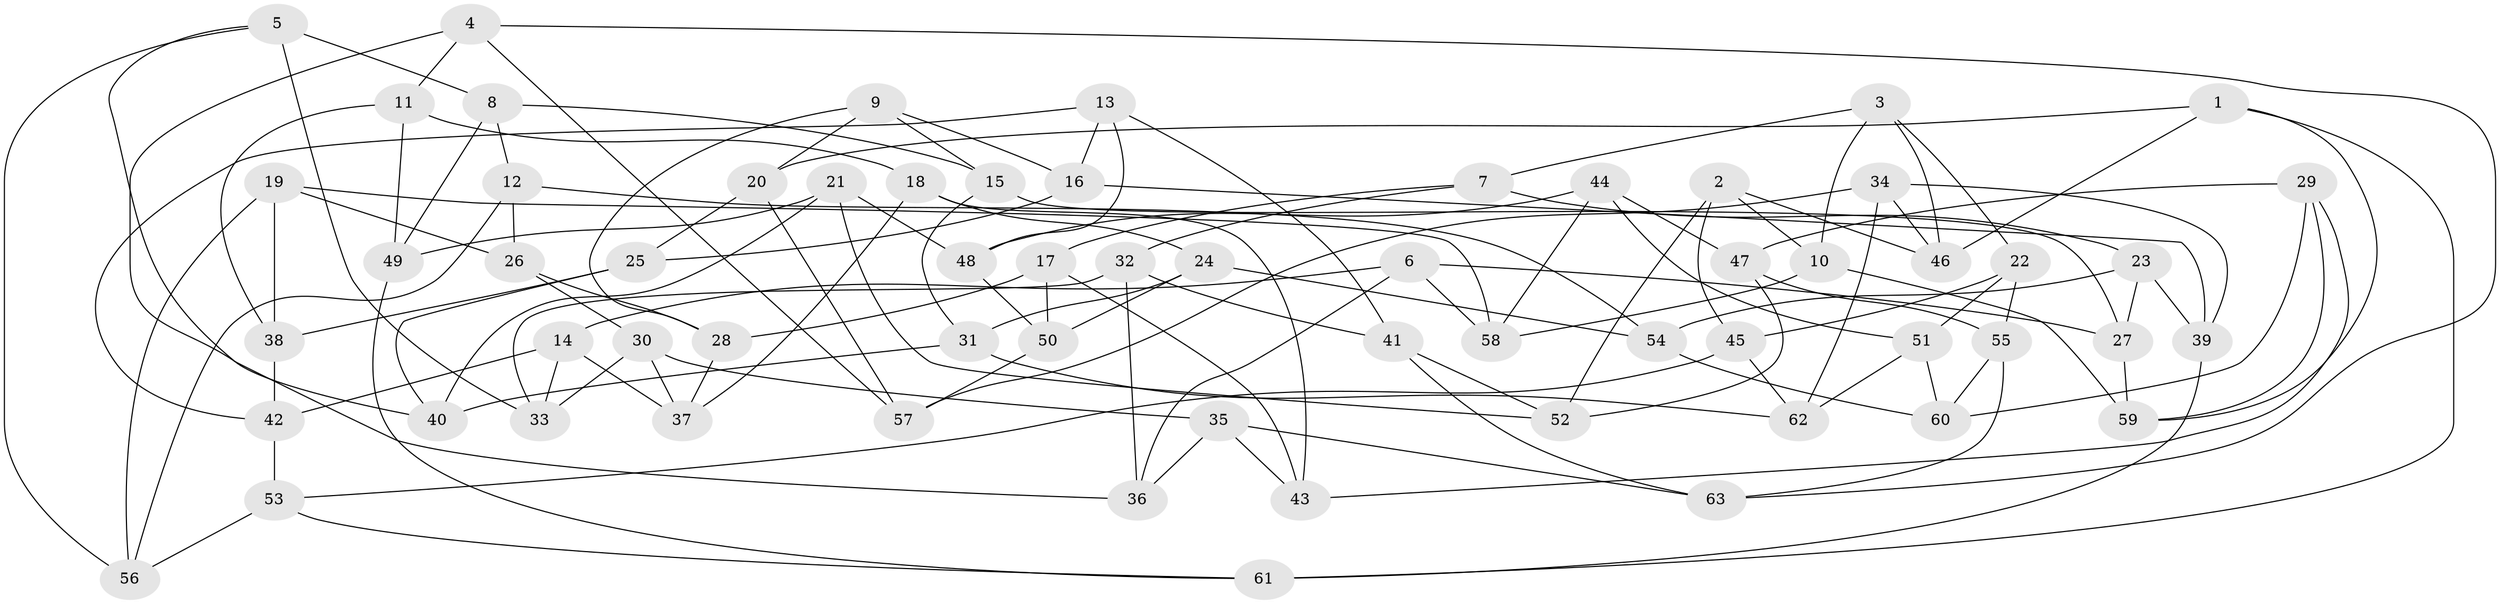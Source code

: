 // Generated by graph-tools (version 1.1) at 2025/38/03/09/25 02:38:00]
// undirected, 63 vertices, 126 edges
graph export_dot {
graph [start="1"]
  node [color=gray90,style=filled];
  1;
  2;
  3;
  4;
  5;
  6;
  7;
  8;
  9;
  10;
  11;
  12;
  13;
  14;
  15;
  16;
  17;
  18;
  19;
  20;
  21;
  22;
  23;
  24;
  25;
  26;
  27;
  28;
  29;
  30;
  31;
  32;
  33;
  34;
  35;
  36;
  37;
  38;
  39;
  40;
  41;
  42;
  43;
  44;
  45;
  46;
  47;
  48;
  49;
  50;
  51;
  52;
  53;
  54;
  55;
  56;
  57;
  58;
  59;
  60;
  61;
  62;
  63;
  1 -- 59;
  1 -- 46;
  1 -- 20;
  1 -- 61;
  2 -- 10;
  2 -- 45;
  2 -- 52;
  2 -- 46;
  3 -- 10;
  3 -- 7;
  3 -- 22;
  3 -- 46;
  4 -- 36;
  4 -- 11;
  4 -- 57;
  4 -- 63;
  5 -- 33;
  5 -- 40;
  5 -- 8;
  5 -- 56;
  6 -- 27;
  6 -- 58;
  6 -- 14;
  6 -- 36;
  7 -- 32;
  7 -- 23;
  7 -- 17;
  8 -- 15;
  8 -- 12;
  8 -- 49;
  9 -- 16;
  9 -- 15;
  9 -- 20;
  9 -- 28;
  10 -- 58;
  10 -- 59;
  11 -- 49;
  11 -- 38;
  11 -- 18;
  12 -- 56;
  12 -- 54;
  12 -- 26;
  13 -- 41;
  13 -- 48;
  13 -- 42;
  13 -- 16;
  14 -- 33;
  14 -- 37;
  14 -- 42;
  15 -- 27;
  15 -- 31;
  16 -- 25;
  16 -- 39;
  17 -- 28;
  17 -- 43;
  17 -- 50;
  18 -- 43;
  18 -- 37;
  18 -- 24;
  19 -- 26;
  19 -- 38;
  19 -- 58;
  19 -- 56;
  20 -- 57;
  20 -- 25;
  21 -- 52;
  21 -- 40;
  21 -- 48;
  21 -- 49;
  22 -- 55;
  22 -- 51;
  22 -- 45;
  23 -- 39;
  23 -- 27;
  23 -- 54;
  24 -- 54;
  24 -- 31;
  24 -- 50;
  25 -- 40;
  25 -- 38;
  26 -- 30;
  26 -- 28;
  27 -- 59;
  28 -- 37;
  29 -- 59;
  29 -- 43;
  29 -- 47;
  29 -- 60;
  30 -- 37;
  30 -- 35;
  30 -- 33;
  31 -- 40;
  31 -- 62;
  32 -- 36;
  32 -- 41;
  32 -- 33;
  34 -- 62;
  34 -- 57;
  34 -- 46;
  34 -- 39;
  35 -- 36;
  35 -- 63;
  35 -- 43;
  38 -- 42;
  39 -- 61;
  41 -- 52;
  41 -- 63;
  42 -- 53;
  44 -- 48;
  44 -- 58;
  44 -- 51;
  44 -- 47;
  45 -- 53;
  45 -- 62;
  47 -- 52;
  47 -- 55;
  48 -- 50;
  49 -- 61;
  50 -- 57;
  51 -- 62;
  51 -- 60;
  53 -- 56;
  53 -- 61;
  54 -- 60;
  55 -- 63;
  55 -- 60;
}
